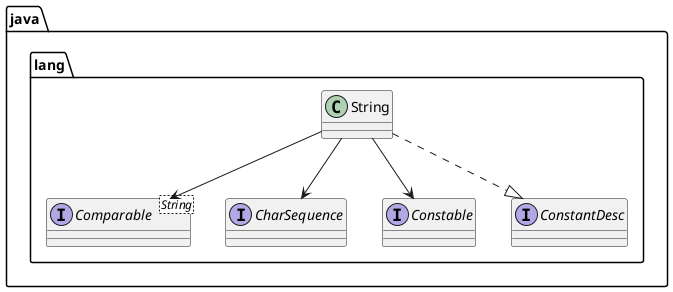 @startuml
package java.lang{

    class String {

    }

    interface Comparable<String>{

    }

    interface CharSequence{

    }

    interface Constable{

    }

    interface ConstantDesc{

    }

}

String --> Comparable
String --> CharSequence
String --> Constable
String ..|> ConstantDesc

@enduml